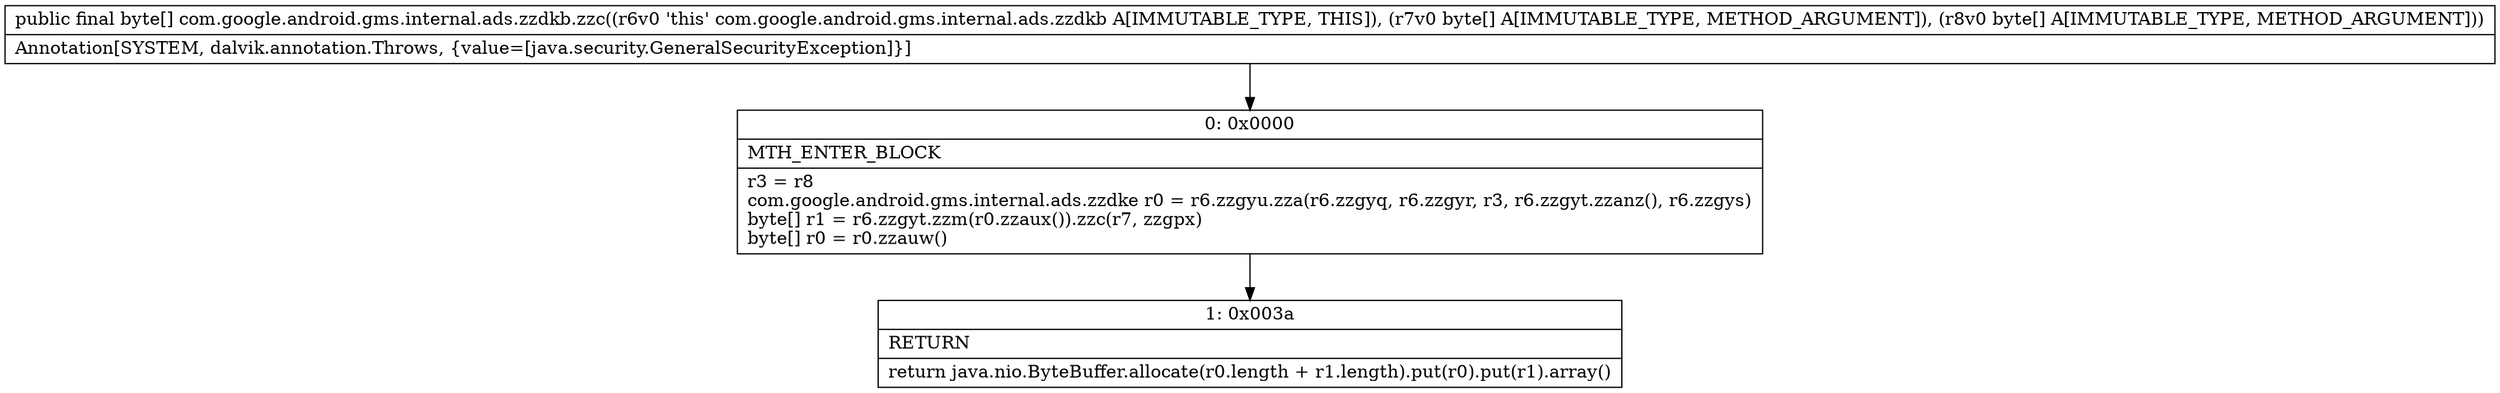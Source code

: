 digraph "CFG forcom.google.android.gms.internal.ads.zzdkb.zzc([B[B)[B" {
Node_0 [shape=record,label="{0\:\ 0x0000|MTH_ENTER_BLOCK\l|r3 = r8\lcom.google.android.gms.internal.ads.zzdke r0 = r6.zzgyu.zza(r6.zzgyq, r6.zzgyr, r3, r6.zzgyt.zzanz(), r6.zzgys)\lbyte[] r1 = r6.zzgyt.zzm(r0.zzaux()).zzc(r7, zzgpx)\lbyte[] r0 = r0.zzauw()\l}"];
Node_1 [shape=record,label="{1\:\ 0x003a|RETURN\l|return java.nio.ByteBuffer.allocate(r0.length + r1.length).put(r0).put(r1).array()\l}"];
MethodNode[shape=record,label="{public final byte[] com.google.android.gms.internal.ads.zzdkb.zzc((r6v0 'this' com.google.android.gms.internal.ads.zzdkb A[IMMUTABLE_TYPE, THIS]), (r7v0 byte[] A[IMMUTABLE_TYPE, METHOD_ARGUMENT]), (r8v0 byte[] A[IMMUTABLE_TYPE, METHOD_ARGUMENT]))  | Annotation[SYSTEM, dalvik.annotation.Throws, \{value=[java.security.GeneralSecurityException]\}]\l}"];
MethodNode -> Node_0;
Node_0 -> Node_1;
}

